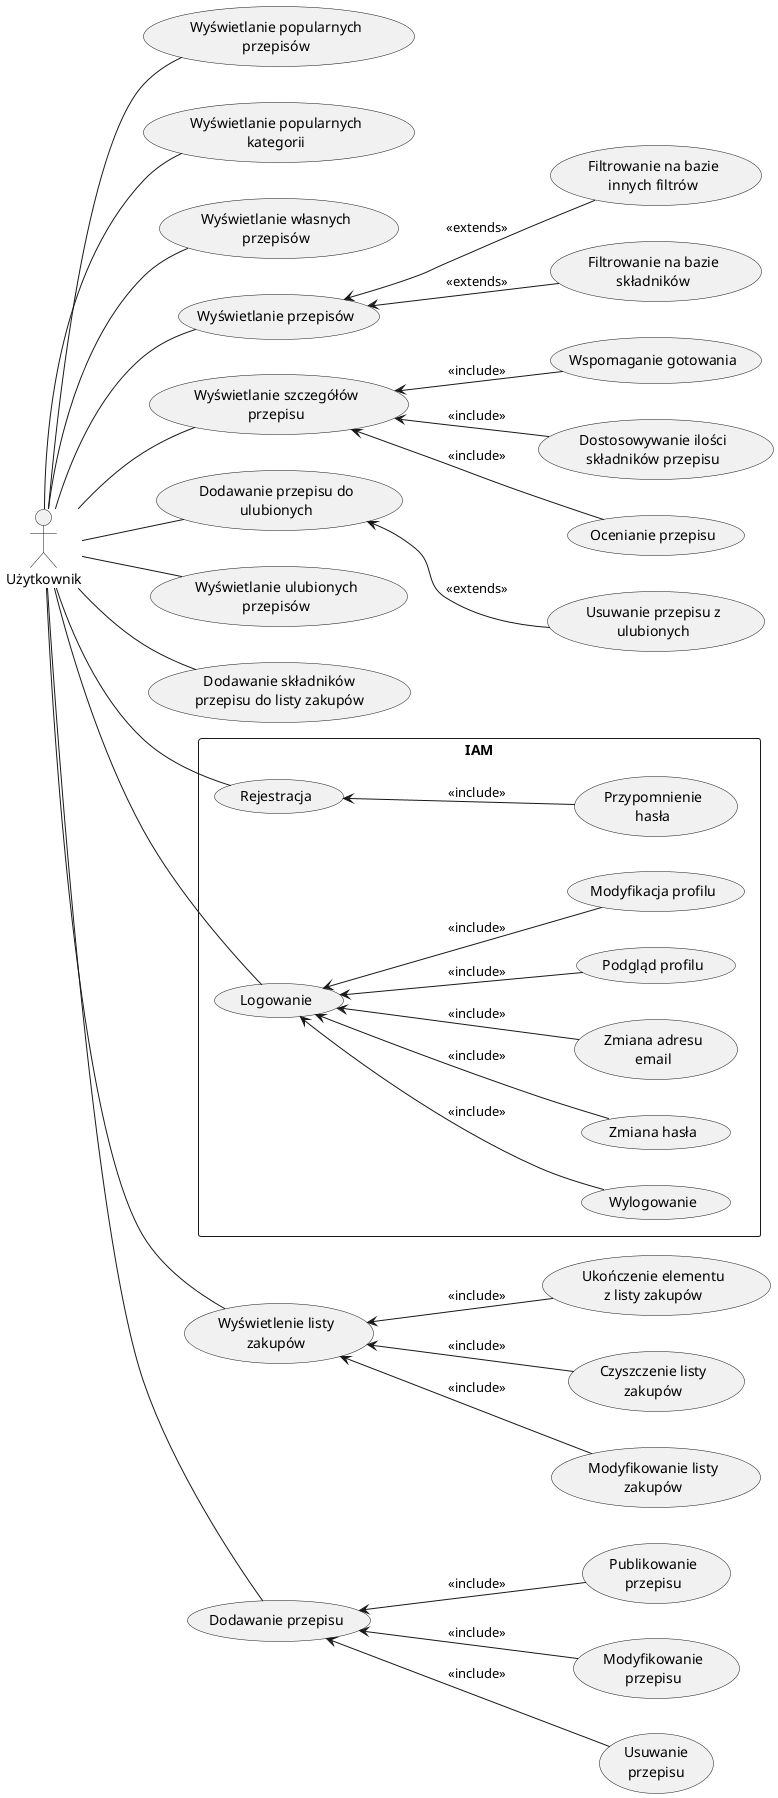 @startuml
left to right direction

actor "Użytkownik" as user

rectangle IAM {
    usecase "Rejestracja" as iam_register
    usecase "Logowanie" as iam_login
    usecase "Przypomnienie\nhasła" as iam_forgot_password
    usecase "Wylogowanie" as iam_logout
    usecase "Zmiana hasła" as iam_password_change
    usecase "Zmiana adresu\nemail" as iam_email_change
    usecase "Podgląd profilu" as iam_me_details
    usecase "Modyfikacja profilu" as iam_me_edit
}

usecase "Wyświetlanie popularnych\nprzepisów" as home_popular_recipes
usecase "Wyświetlanie popularnych\nkategorii" as home_popular_categories
usecase "Wyświetlanie własnych\nprzepisów" as home_my_recipes

usecase "Wyświetlanie przepisów" as recipes
usecase "Filtrowanie na bazie\nskładników" as filter_recipes_by_ingredients
usecase "Filtrowanie na bazie\ninnych filtrów" as filter_recipes_by_filters

usecase "Wyświetlanie szczegółów\nprzepisu" as recipe_details
usecase "Dostosowywanie ilości\nskładników przepisu" as recipe_details_adjust_quantity
usecase "Ocenianie przepisu" as recipe_details_rate
usecase "Wspomaganie gotowania" as recipe_details_cooking_mode

usecase "Dodawanie przepisu do\nulubionych" as add_recipe_to_favourite
usecase "Usuwanie przepisu z\nulubionych" as remove_recipe_from_favourite
usecase "Wyświetlanie ulubionych\nprzepisów" as favourite_recipes

usecase "Dodawanie składników\nprzepisu do listy zakupów" as add_recipe_ingredients_to_shopping_list
usecase "Wyświetlenie listy\nzakupów" as shopping_list
usecase "Czyszczenie listy\nzakupów" as shopping_list_clear
usecase "Modyfikowanie listy\nzakupów" as shopping_list_edit
usecase "Ukończenie elementu\nz listy zakupów" as shopping_list_complete

usecase "Dodawanie przepisu" as add_recipe
usecase "Modyfikowanie\nprzepisu" as edit_recipe
usecase "Usuwanie\nprzepisu" as delete_recipe
usecase "Publikowanie\nprzepisu" as publish_recipe

user -- iam_register
user -- iam_login
iam_register <-- iam_forgot_password : <<include>>
iam_login <-- iam_logout : <<include>>
iam_login <-- iam_password_change : <<include>>
iam_login <-- iam_email_change : <<include>>
iam_login <-- iam_me_details : <<include>>
iam_login <-- iam_me_edit : <<include>>

user -- home_popular_recipes
user -- home_popular_categories
user -- home_my_recipes

user -- recipes
recipes <-- filter_recipes_by_ingredients : <<extends>>
recipes <-- filter_recipes_by_filters  : <<extends>>


user -- recipe_details
recipe_details <-- recipe_details_adjust_quantity : <<include>>
recipe_details <-- recipe_details_rate : <<include>>
recipe_details <-- recipe_details_cooking_mode : <<include>>

user -- add_recipe_to_favourite
add_recipe_to_favourite <-- remove_recipe_from_favourite : <<extends>>
user -- favourite_recipes

user -- add_recipe_ingredients_to_shopping_list
user -- shopping_list
shopping_list <-- shopping_list_clear : <<include>>
shopping_list <-- shopping_list_edit : <<include>>
shopping_list <-- shopping_list_complete : <<include>>

user -- add_recipe
add_recipe <-- publish_recipe : <<include>>
add_recipe <-- edit_recipe : <<include>>
add_recipe <-- delete_recipe : <<include>>
@enduml
